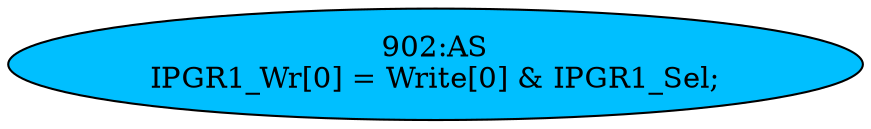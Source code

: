 strict digraph "" {
	node [label="\N"];
	"902:AS"	 [ast="<pyverilog.vparser.ast.Assign object at 0x7fbdee123e90>",
		def_var="['IPGR1_Wr']",
		fillcolor=deepskyblue,
		label="902:AS
IPGR1_Wr[0] = Write[0] & IPGR1_Sel;",
		statements="[]",
		style=filled,
		typ=Assign,
		use_var="['Write', 'IPGR1_Sel']"];
}
